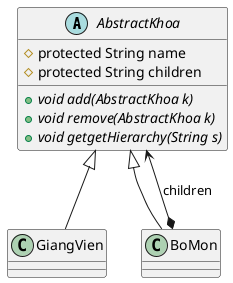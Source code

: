 @startuml
'https://plantuml.com/class-diagram

abstract class AbstractKhoa {
    #protected String name
    #protected String children
    +{abstract} void add(AbstractKhoa k)
    +{abstract} void remove(AbstractKhoa k)
    +{abstract} void getgetHierarchy(String s)
}

class GiangVien {
}

class BoMon{
}

AbstractKhoa <|-- GiangVien
AbstractKhoa <|-- BoMon
AbstractKhoa <--* BoMon: children

@enduml